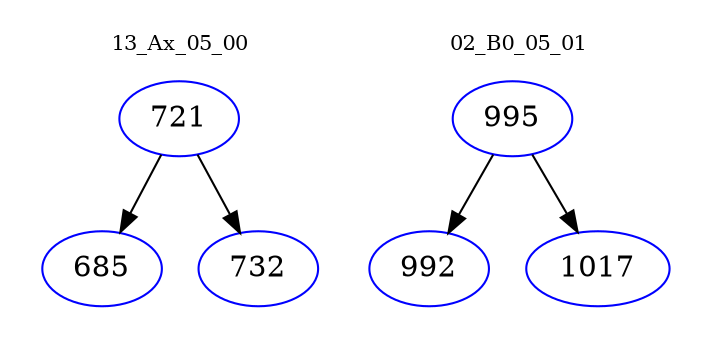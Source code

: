digraph{
subgraph cluster_0 {
color = white
label = "13_Ax_05_00";
fontsize=10;
T0_721 [label="721", color="blue"]
T0_721 -> T0_685 [color="black"]
T0_685 [label="685", color="blue"]
T0_721 -> T0_732 [color="black"]
T0_732 [label="732", color="blue"]
}
subgraph cluster_1 {
color = white
label = "02_B0_05_01";
fontsize=10;
T1_995 [label="995", color="blue"]
T1_995 -> T1_992 [color="black"]
T1_992 [label="992", color="blue"]
T1_995 -> T1_1017 [color="black"]
T1_1017 [label="1017", color="blue"]
}
}
